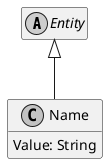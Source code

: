 ﻿@startuml
hide empty members
skinparam monochrome true
skinparam backgroundcolor transparent

abstract class Entity {
}

Entity <|-- Name

class Name {
    Value: String
}

@enduml
